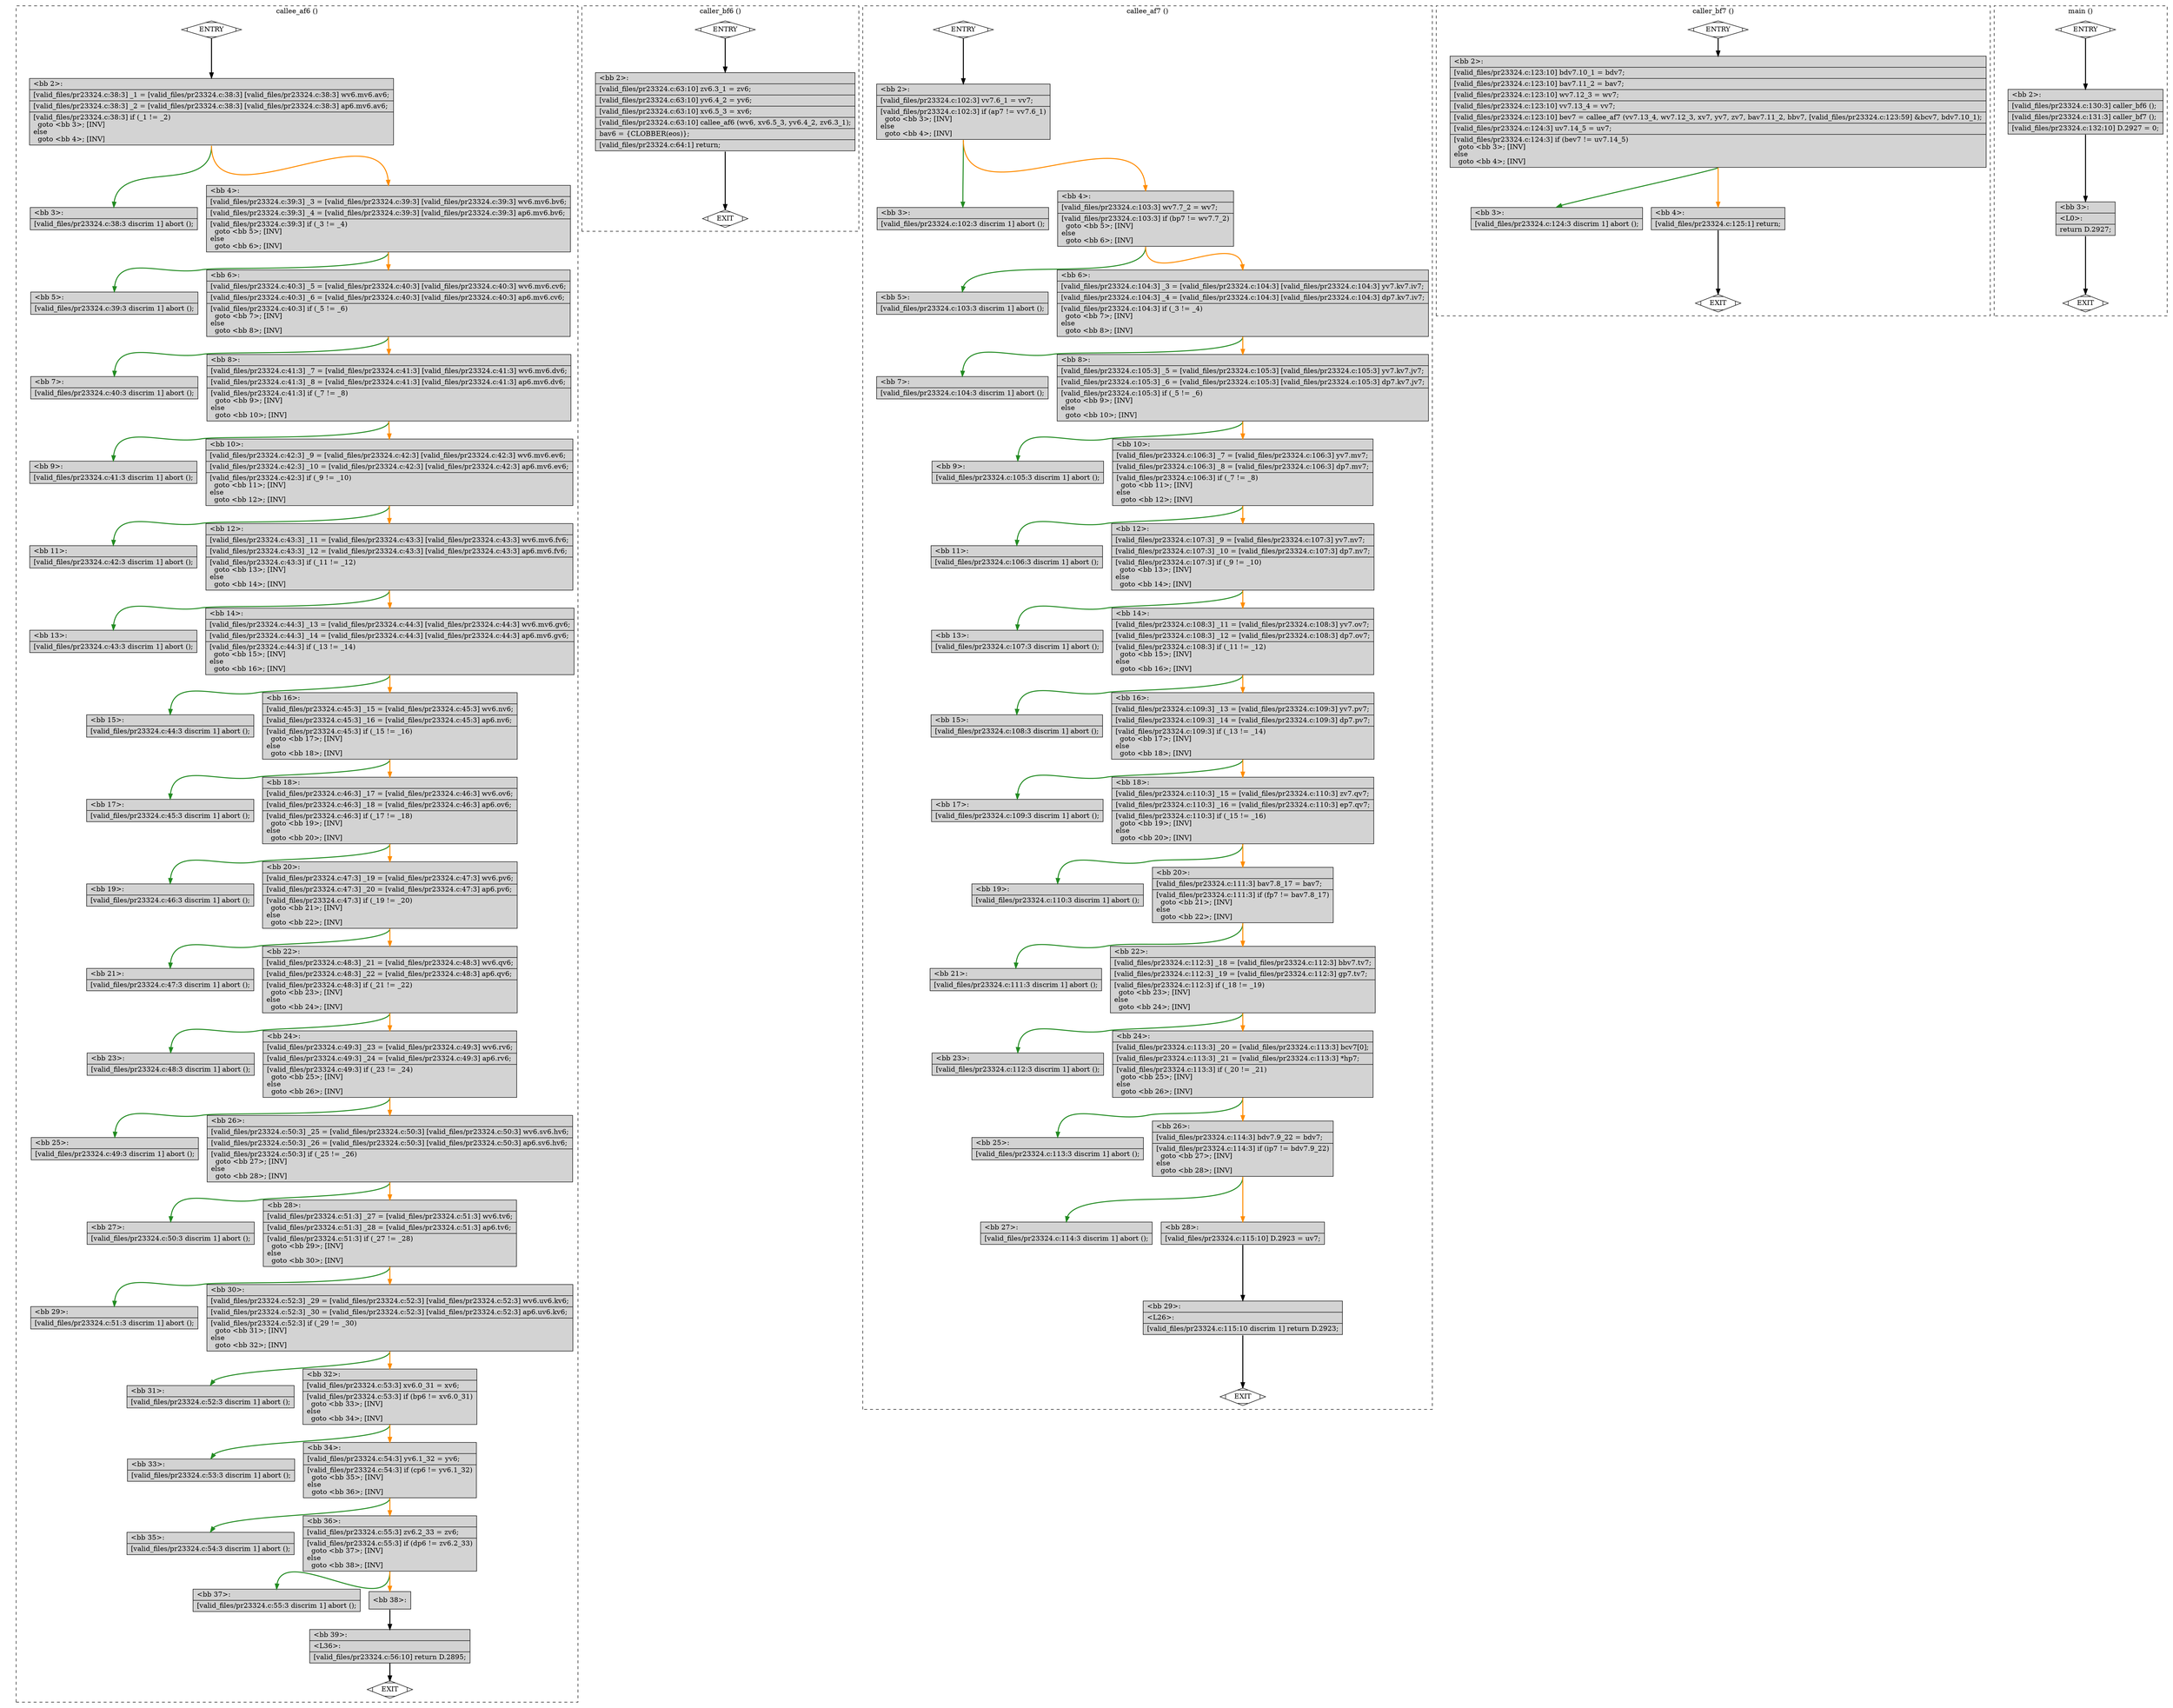 digraph "a-pr23324.c.015t.cfg" {
overlap=false;
subgraph "cluster_callee_af6" {
	style="dashed";
	color="black";
	label="callee_af6 ()";
	fn_0_basic_block_0 [shape=Mdiamond,style=filled,fillcolor=white,label="ENTRY"];

	fn_0_basic_block_1 [shape=Mdiamond,style=filled,fillcolor=white,label="EXIT"];

	fn_0_basic_block_2 [shape=record,style=filled,fillcolor=lightgrey,label="{\<bb\ 2\>:\l\
|[valid_files/pr23324.c:38:3]\ _1\ =\ [valid_files/pr23324.c:38:3]\ [valid_files/pr23324.c:38:3]\ wv6.mv6.av6;\l\
|[valid_files/pr23324.c:38:3]\ _2\ =\ [valid_files/pr23324.c:38:3]\ [valid_files/pr23324.c:38:3]\ ap6.mv6.av6;\l\
|[valid_files/pr23324.c:38:3]\ if\ (_1\ !=\ _2)\l\
\ \ goto\ \<bb\ 3\>;\ [INV]\l\
else\l\
\ \ goto\ \<bb\ 4\>;\ [INV]\l\
}"];

	fn_0_basic_block_3 [shape=record,style=filled,fillcolor=lightgrey,label="{\<bb\ 3\>:\l\
|[valid_files/pr23324.c:38:3\ discrim\ 1]\ abort\ ();\l\
}"];

	fn_0_basic_block_4 [shape=record,style=filled,fillcolor=lightgrey,label="{\<bb\ 4\>:\l\
|[valid_files/pr23324.c:39:3]\ _3\ =\ [valid_files/pr23324.c:39:3]\ [valid_files/pr23324.c:39:3]\ wv6.mv6.bv6;\l\
|[valid_files/pr23324.c:39:3]\ _4\ =\ [valid_files/pr23324.c:39:3]\ [valid_files/pr23324.c:39:3]\ ap6.mv6.bv6;\l\
|[valid_files/pr23324.c:39:3]\ if\ (_3\ !=\ _4)\l\
\ \ goto\ \<bb\ 5\>;\ [INV]\l\
else\l\
\ \ goto\ \<bb\ 6\>;\ [INV]\l\
}"];

	fn_0_basic_block_5 [shape=record,style=filled,fillcolor=lightgrey,label="{\<bb\ 5\>:\l\
|[valid_files/pr23324.c:39:3\ discrim\ 1]\ abort\ ();\l\
}"];

	fn_0_basic_block_6 [shape=record,style=filled,fillcolor=lightgrey,label="{\<bb\ 6\>:\l\
|[valid_files/pr23324.c:40:3]\ _5\ =\ [valid_files/pr23324.c:40:3]\ [valid_files/pr23324.c:40:3]\ wv6.mv6.cv6;\l\
|[valid_files/pr23324.c:40:3]\ _6\ =\ [valid_files/pr23324.c:40:3]\ [valid_files/pr23324.c:40:3]\ ap6.mv6.cv6;\l\
|[valid_files/pr23324.c:40:3]\ if\ (_5\ !=\ _6)\l\
\ \ goto\ \<bb\ 7\>;\ [INV]\l\
else\l\
\ \ goto\ \<bb\ 8\>;\ [INV]\l\
}"];

	fn_0_basic_block_7 [shape=record,style=filled,fillcolor=lightgrey,label="{\<bb\ 7\>:\l\
|[valid_files/pr23324.c:40:3\ discrim\ 1]\ abort\ ();\l\
}"];

	fn_0_basic_block_8 [shape=record,style=filled,fillcolor=lightgrey,label="{\<bb\ 8\>:\l\
|[valid_files/pr23324.c:41:3]\ _7\ =\ [valid_files/pr23324.c:41:3]\ [valid_files/pr23324.c:41:3]\ wv6.mv6.dv6;\l\
|[valid_files/pr23324.c:41:3]\ _8\ =\ [valid_files/pr23324.c:41:3]\ [valid_files/pr23324.c:41:3]\ ap6.mv6.dv6;\l\
|[valid_files/pr23324.c:41:3]\ if\ (_7\ !=\ _8)\l\
\ \ goto\ \<bb\ 9\>;\ [INV]\l\
else\l\
\ \ goto\ \<bb\ 10\>;\ [INV]\l\
}"];

	fn_0_basic_block_9 [shape=record,style=filled,fillcolor=lightgrey,label="{\<bb\ 9\>:\l\
|[valid_files/pr23324.c:41:3\ discrim\ 1]\ abort\ ();\l\
}"];

	fn_0_basic_block_10 [shape=record,style=filled,fillcolor=lightgrey,label="{\<bb\ 10\>:\l\
|[valid_files/pr23324.c:42:3]\ _9\ =\ [valid_files/pr23324.c:42:3]\ [valid_files/pr23324.c:42:3]\ wv6.mv6.ev6;\l\
|[valid_files/pr23324.c:42:3]\ _10\ =\ [valid_files/pr23324.c:42:3]\ [valid_files/pr23324.c:42:3]\ ap6.mv6.ev6;\l\
|[valid_files/pr23324.c:42:3]\ if\ (_9\ !=\ _10)\l\
\ \ goto\ \<bb\ 11\>;\ [INV]\l\
else\l\
\ \ goto\ \<bb\ 12\>;\ [INV]\l\
}"];

	fn_0_basic_block_11 [shape=record,style=filled,fillcolor=lightgrey,label="{\<bb\ 11\>:\l\
|[valid_files/pr23324.c:42:3\ discrim\ 1]\ abort\ ();\l\
}"];

	fn_0_basic_block_12 [shape=record,style=filled,fillcolor=lightgrey,label="{\<bb\ 12\>:\l\
|[valid_files/pr23324.c:43:3]\ _11\ =\ [valid_files/pr23324.c:43:3]\ [valid_files/pr23324.c:43:3]\ wv6.mv6.fv6;\l\
|[valid_files/pr23324.c:43:3]\ _12\ =\ [valid_files/pr23324.c:43:3]\ [valid_files/pr23324.c:43:3]\ ap6.mv6.fv6;\l\
|[valid_files/pr23324.c:43:3]\ if\ (_11\ !=\ _12)\l\
\ \ goto\ \<bb\ 13\>;\ [INV]\l\
else\l\
\ \ goto\ \<bb\ 14\>;\ [INV]\l\
}"];

	fn_0_basic_block_13 [shape=record,style=filled,fillcolor=lightgrey,label="{\<bb\ 13\>:\l\
|[valid_files/pr23324.c:43:3\ discrim\ 1]\ abort\ ();\l\
}"];

	fn_0_basic_block_14 [shape=record,style=filled,fillcolor=lightgrey,label="{\<bb\ 14\>:\l\
|[valid_files/pr23324.c:44:3]\ _13\ =\ [valid_files/pr23324.c:44:3]\ [valid_files/pr23324.c:44:3]\ wv6.mv6.gv6;\l\
|[valid_files/pr23324.c:44:3]\ _14\ =\ [valid_files/pr23324.c:44:3]\ [valid_files/pr23324.c:44:3]\ ap6.mv6.gv6;\l\
|[valid_files/pr23324.c:44:3]\ if\ (_13\ !=\ _14)\l\
\ \ goto\ \<bb\ 15\>;\ [INV]\l\
else\l\
\ \ goto\ \<bb\ 16\>;\ [INV]\l\
}"];

	fn_0_basic_block_15 [shape=record,style=filled,fillcolor=lightgrey,label="{\<bb\ 15\>:\l\
|[valid_files/pr23324.c:44:3\ discrim\ 1]\ abort\ ();\l\
}"];

	fn_0_basic_block_16 [shape=record,style=filled,fillcolor=lightgrey,label="{\<bb\ 16\>:\l\
|[valid_files/pr23324.c:45:3]\ _15\ =\ [valid_files/pr23324.c:45:3]\ wv6.nv6;\l\
|[valid_files/pr23324.c:45:3]\ _16\ =\ [valid_files/pr23324.c:45:3]\ ap6.nv6;\l\
|[valid_files/pr23324.c:45:3]\ if\ (_15\ !=\ _16)\l\
\ \ goto\ \<bb\ 17\>;\ [INV]\l\
else\l\
\ \ goto\ \<bb\ 18\>;\ [INV]\l\
}"];

	fn_0_basic_block_17 [shape=record,style=filled,fillcolor=lightgrey,label="{\<bb\ 17\>:\l\
|[valid_files/pr23324.c:45:3\ discrim\ 1]\ abort\ ();\l\
}"];

	fn_0_basic_block_18 [shape=record,style=filled,fillcolor=lightgrey,label="{\<bb\ 18\>:\l\
|[valid_files/pr23324.c:46:3]\ _17\ =\ [valid_files/pr23324.c:46:3]\ wv6.ov6;\l\
|[valid_files/pr23324.c:46:3]\ _18\ =\ [valid_files/pr23324.c:46:3]\ ap6.ov6;\l\
|[valid_files/pr23324.c:46:3]\ if\ (_17\ !=\ _18)\l\
\ \ goto\ \<bb\ 19\>;\ [INV]\l\
else\l\
\ \ goto\ \<bb\ 20\>;\ [INV]\l\
}"];

	fn_0_basic_block_19 [shape=record,style=filled,fillcolor=lightgrey,label="{\<bb\ 19\>:\l\
|[valid_files/pr23324.c:46:3\ discrim\ 1]\ abort\ ();\l\
}"];

	fn_0_basic_block_20 [shape=record,style=filled,fillcolor=lightgrey,label="{\<bb\ 20\>:\l\
|[valid_files/pr23324.c:47:3]\ _19\ =\ [valid_files/pr23324.c:47:3]\ wv6.pv6;\l\
|[valid_files/pr23324.c:47:3]\ _20\ =\ [valid_files/pr23324.c:47:3]\ ap6.pv6;\l\
|[valid_files/pr23324.c:47:3]\ if\ (_19\ !=\ _20)\l\
\ \ goto\ \<bb\ 21\>;\ [INV]\l\
else\l\
\ \ goto\ \<bb\ 22\>;\ [INV]\l\
}"];

	fn_0_basic_block_21 [shape=record,style=filled,fillcolor=lightgrey,label="{\<bb\ 21\>:\l\
|[valid_files/pr23324.c:47:3\ discrim\ 1]\ abort\ ();\l\
}"];

	fn_0_basic_block_22 [shape=record,style=filled,fillcolor=lightgrey,label="{\<bb\ 22\>:\l\
|[valid_files/pr23324.c:48:3]\ _21\ =\ [valid_files/pr23324.c:48:3]\ wv6.qv6;\l\
|[valid_files/pr23324.c:48:3]\ _22\ =\ [valid_files/pr23324.c:48:3]\ ap6.qv6;\l\
|[valid_files/pr23324.c:48:3]\ if\ (_21\ !=\ _22)\l\
\ \ goto\ \<bb\ 23\>;\ [INV]\l\
else\l\
\ \ goto\ \<bb\ 24\>;\ [INV]\l\
}"];

	fn_0_basic_block_23 [shape=record,style=filled,fillcolor=lightgrey,label="{\<bb\ 23\>:\l\
|[valid_files/pr23324.c:48:3\ discrim\ 1]\ abort\ ();\l\
}"];

	fn_0_basic_block_24 [shape=record,style=filled,fillcolor=lightgrey,label="{\<bb\ 24\>:\l\
|[valid_files/pr23324.c:49:3]\ _23\ =\ [valid_files/pr23324.c:49:3]\ wv6.rv6;\l\
|[valid_files/pr23324.c:49:3]\ _24\ =\ [valid_files/pr23324.c:49:3]\ ap6.rv6;\l\
|[valid_files/pr23324.c:49:3]\ if\ (_23\ !=\ _24)\l\
\ \ goto\ \<bb\ 25\>;\ [INV]\l\
else\l\
\ \ goto\ \<bb\ 26\>;\ [INV]\l\
}"];

	fn_0_basic_block_25 [shape=record,style=filled,fillcolor=lightgrey,label="{\<bb\ 25\>:\l\
|[valid_files/pr23324.c:49:3\ discrim\ 1]\ abort\ ();\l\
}"];

	fn_0_basic_block_26 [shape=record,style=filled,fillcolor=lightgrey,label="{\<bb\ 26\>:\l\
|[valid_files/pr23324.c:50:3]\ _25\ =\ [valid_files/pr23324.c:50:3]\ [valid_files/pr23324.c:50:3]\ wv6.sv6.hv6;\l\
|[valid_files/pr23324.c:50:3]\ _26\ =\ [valid_files/pr23324.c:50:3]\ [valid_files/pr23324.c:50:3]\ ap6.sv6.hv6;\l\
|[valid_files/pr23324.c:50:3]\ if\ (_25\ !=\ _26)\l\
\ \ goto\ \<bb\ 27\>;\ [INV]\l\
else\l\
\ \ goto\ \<bb\ 28\>;\ [INV]\l\
}"];

	fn_0_basic_block_27 [shape=record,style=filled,fillcolor=lightgrey,label="{\<bb\ 27\>:\l\
|[valid_files/pr23324.c:50:3\ discrim\ 1]\ abort\ ();\l\
}"];

	fn_0_basic_block_28 [shape=record,style=filled,fillcolor=lightgrey,label="{\<bb\ 28\>:\l\
|[valid_files/pr23324.c:51:3]\ _27\ =\ [valid_files/pr23324.c:51:3]\ wv6.tv6;\l\
|[valid_files/pr23324.c:51:3]\ _28\ =\ [valid_files/pr23324.c:51:3]\ ap6.tv6;\l\
|[valid_files/pr23324.c:51:3]\ if\ (_27\ !=\ _28)\l\
\ \ goto\ \<bb\ 29\>;\ [INV]\l\
else\l\
\ \ goto\ \<bb\ 30\>;\ [INV]\l\
}"];

	fn_0_basic_block_29 [shape=record,style=filled,fillcolor=lightgrey,label="{\<bb\ 29\>:\l\
|[valid_files/pr23324.c:51:3\ discrim\ 1]\ abort\ ();\l\
}"];

	fn_0_basic_block_30 [shape=record,style=filled,fillcolor=lightgrey,label="{\<bb\ 30\>:\l\
|[valid_files/pr23324.c:52:3]\ _29\ =\ [valid_files/pr23324.c:52:3]\ [valid_files/pr23324.c:52:3]\ wv6.uv6.kv6;\l\
|[valid_files/pr23324.c:52:3]\ _30\ =\ [valid_files/pr23324.c:52:3]\ [valid_files/pr23324.c:52:3]\ ap6.uv6.kv6;\l\
|[valid_files/pr23324.c:52:3]\ if\ (_29\ !=\ _30)\l\
\ \ goto\ \<bb\ 31\>;\ [INV]\l\
else\l\
\ \ goto\ \<bb\ 32\>;\ [INV]\l\
}"];

	fn_0_basic_block_31 [shape=record,style=filled,fillcolor=lightgrey,label="{\<bb\ 31\>:\l\
|[valid_files/pr23324.c:52:3\ discrim\ 1]\ abort\ ();\l\
}"];

	fn_0_basic_block_32 [shape=record,style=filled,fillcolor=lightgrey,label="{\<bb\ 32\>:\l\
|[valid_files/pr23324.c:53:3]\ xv6.0_31\ =\ xv6;\l\
|[valid_files/pr23324.c:53:3]\ if\ (bp6\ !=\ xv6.0_31)\l\
\ \ goto\ \<bb\ 33\>;\ [INV]\l\
else\l\
\ \ goto\ \<bb\ 34\>;\ [INV]\l\
}"];

	fn_0_basic_block_33 [shape=record,style=filled,fillcolor=lightgrey,label="{\<bb\ 33\>:\l\
|[valid_files/pr23324.c:53:3\ discrim\ 1]\ abort\ ();\l\
}"];

	fn_0_basic_block_34 [shape=record,style=filled,fillcolor=lightgrey,label="{\<bb\ 34\>:\l\
|[valid_files/pr23324.c:54:3]\ yv6.1_32\ =\ yv6;\l\
|[valid_files/pr23324.c:54:3]\ if\ (cp6\ !=\ yv6.1_32)\l\
\ \ goto\ \<bb\ 35\>;\ [INV]\l\
else\l\
\ \ goto\ \<bb\ 36\>;\ [INV]\l\
}"];

	fn_0_basic_block_35 [shape=record,style=filled,fillcolor=lightgrey,label="{\<bb\ 35\>:\l\
|[valid_files/pr23324.c:54:3\ discrim\ 1]\ abort\ ();\l\
}"];

	fn_0_basic_block_36 [shape=record,style=filled,fillcolor=lightgrey,label="{\<bb\ 36\>:\l\
|[valid_files/pr23324.c:55:3]\ zv6.2_33\ =\ zv6;\l\
|[valid_files/pr23324.c:55:3]\ if\ (dp6\ !=\ zv6.2_33)\l\
\ \ goto\ \<bb\ 37\>;\ [INV]\l\
else\l\
\ \ goto\ \<bb\ 38\>;\ [INV]\l\
}"];

	fn_0_basic_block_37 [shape=record,style=filled,fillcolor=lightgrey,label="{\<bb\ 37\>:\l\
|[valid_files/pr23324.c:55:3\ discrim\ 1]\ abort\ ();\l\
}"];

	fn_0_basic_block_38 [shape=record,style=filled,fillcolor=lightgrey,label="{\<bb\ 38\>:\l\
}"];

	fn_0_basic_block_39 [shape=record,style=filled,fillcolor=lightgrey,label="{\<bb\ 39\>:\l\
|\<L36\>:\l\
|[valid_files/pr23324.c:56:10]\ return\ D.2895;\l\
}"];

	fn_0_basic_block_0:s -> fn_0_basic_block_2:n [style="solid,bold",color=black,weight=100,constraint=true];
	fn_0_basic_block_2:s -> fn_0_basic_block_3:n [style="solid,bold",color=forestgreen,weight=10,constraint=true];
	fn_0_basic_block_2:s -> fn_0_basic_block_4:n [style="solid,bold",color=darkorange,weight=10,constraint=true];
	fn_0_basic_block_4:s -> fn_0_basic_block_5:n [style="solid,bold",color=forestgreen,weight=10,constraint=true];
	fn_0_basic_block_4:s -> fn_0_basic_block_6:n [style="solid,bold",color=darkorange,weight=10,constraint=true];
	fn_0_basic_block_6:s -> fn_0_basic_block_7:n [style="solid,bold",color=forestgreen,weight=10,constraint=true];
	fn_0_basic_block_6:s -> fn_0_basic_block_8:n [style="solid,bold",color=darkorange,weight=10,constraint=true];
	fn_0_basic_block_8:s -> fn_0_basic_block_9:n [style="solid,bold",color=forestgreen,weight=10,constraint=true];
	fn_0_basic_block_8:s -> fn_0_basic_block_10:n [style="solid,bold",color=darkorange,weight=10,constraint=true];
	fn_0_basic_block_10:s -> fn_0_basic_block_11:n [style="solid,bold",color=forestgreen,weight=10,constraint=true];
	fn_0_basic_block_10:s -> fn_0_basic_block_12:n [style="solid,bold",color=darkorange,weight=10,constraint=true];
	fn_0_basic_block_12:s -> fn_0_basic_block_13:n [style="solid,bold",color=forestgreen,weight=10,constraint=true];
	fn_0_basic_block_12:s -> fn_0_basic_block_14:n [style="solid,bold",color=darkorange,weight=10,constraint=true];
	fn_0_basic_block_14:s -> fn_0_basic_block_15:n [style="solid,bold",color=forestgreen,weight=10,constraint=true];
	fn_0_basic_block_14:s -> fn_0_basic_block_16:n [style="solid,bold",color=darkorange,weight=10,constraint=true];
	fn_0_basic_block_16:s -> fn_0_basic_block_17:n [style="solid,bold",color=forestgreen,weight=10,constraint=true];
	fn_0_basic_block_16:s -> fn_0_basic_block_18:n [style="solid,bold",color=darkorange,weight=10,constraint=true];
	fn_0_basic_block_18:s -> fn_0_basic_block_19:n [style="solid,bold",color=forestgreen,weight=10,constraint=true];
	fn_0_basic_block_18:s -> fn_0_basic_block_20:n [style="solid,bold",color=darkorange,weight=10,constraint=true];
	fn_0_basic_block_20:s -> fn_0_basic_block_21:n [style="solid,bold",color=forestgreen,weight=10,constraint=true];
	fn_0_basic_block_20:s -> fn_0_basic_block_22:n [style="solid,bold",color=darkorange,weight=10,constraint=true];
	fn_0_basic_block_22:s -> fn_0_basic_block_23:n [style="solid,bold",color=forestgreen,weight=10,constraint=true];
	fn_0_basic_block_22:s -> fn_0_basic_block_24:n [style="solid,bold",color=darkorange,weight=10,constraint=true];
	fn_0_basic_block_24:s -> fn_0_basic_block_25:n [style="solid,bold",color=forestgreen,weight=10,constraint=true];
	fn_0_basic_block_24:s -> fn_0_basic_block_26:n [style="solid,bold",color=darkorange,weight=10,constraint=true];
	fn_0_basic_block_26:s -> fn_0_basic_block_27:n [style="solid,bold",color=forestgreen,weight=10,constraint=true];
	fn_0_basic_block_26:s -> fn_0_basic_block_28:n [style="solid,bold",color=darkorange,weight=10,constraint=true];
	fn_0_basic_block_28:s -> fn_0_basic_block_29:n [style="solid,bold",color=forestgreen,weight=10,constraint=true];
	fn_0_basic_block_28:s -> fn_0_basic_block_30:n [style="solid,bold",color=darkorange,weight=10,constraint=true];
	fn_0_basic_block_30:s -> fn_0_basic_block_31:n [style="solid,bold",color=forestgreen,weight=10,constraint=true];
	fn_0_basic_block_30:s -> fn_0_basic_block_32:n [style="solid,bold",color=darkorange,weight=10,constraint=true];
	fn_0_basic_block_32:s -> fn_0_basic_block_33:n [style="solid,bold",color=forestgreen,weight=10,constraint=true];
	fn_0_basic_block_32:s -> fn_0_basic_block_34:n [style="solid,bold",color=darkorange,weight=10,constraint=true];
	fn_0_basic_block_34:s -> fn_0_basic_block_35:n [style="solid,bold",color=forestgreen,weight=10,constraint=true];
	fn_0_basic_block_34:s -> fn_0_basic_block_36:n [style="solid,bold",color=darkorange,weight=10,constraint=true];
	fn_0_basic_block_36:s -> fn_0_basic_block_37:n [style="solid,bold",color=forestgreen,weight=10,constraint=true];
	fn_0_basic_block_36:s -> fn_0_basic_block_38:n [style="solid,bold",color=darkorange,weight=10,constraint=true];
	fn_0_basic_block_38:s -> fn_0_basic_block_39:n [style="solid,bold",color=black,weight=100,constraint=true];
	fn_0_basic_block_39:s -> fn_0_basic_block_1:n [style="solid,bold",color=black,weight=10,constraint=true];
	fn_0_basic_block_0:s -> fn_0_basic_block_1:n [style="invis",constraint=true];
}
subgraph "cluster_caller_bf6" {
	style="dashed";
	color="black";
	label="caller_bf6 ()";
	fn_1_basic_block_0 [shape=Mdiamond,style=filled,fillcolor=white,label="ENTRY"];

	fn_1_basic_block_1 [shape=Mdiamond,style=filled,fillcolor=white,label="EXIT"];

	fn_1_basic_block_2 [shape=record,style=filled,fillcolor=lightgrey,label="{\<bb\ 2\>:\l\
|[valid_files/pr23324.c:63:10]\ zv6.3_1\ =\ zv6;\l\
|[valid_files/pr23324.c:63:10]\ yv6.4_2\ =\ yv6;\l\
|[valid_files/pr23324.c:63:10]\ xv6.5_3\ =\ xv6;\l\
|[valid_files/pr23324.c:63:10]\ callee_af6\ (wv6,\ xv6.5_3,\ yv6.4_2,\ zv6.3_1);\l\
|bav6\ =\ \{CLOBBER(eos)\};\l\
|[valid_files/pr23324.c:64:1]\ return;\l\
}"];

	fn_1_basic_block_0:s -> fn_1_basic_block_2:n [style="solid,bold",color=black,weight=100,constraint=true];
	fn_1_basic_block_2:s -> fn_1_basic_block_1:n [style="solid,bold",color=black,weight=10,constraint=true];
	fn_1_basic_block_0:s -> fn_1_basic_block_1:n [style="invis",constraint=true];
}
subgraph "cluster_callee_af7" {
	style="dashed";
	color="black";
	label="callee_af7 ()";
	fn_2_basic_block_0 [shape=Mdiamond,style=filled,fillcolor=white,label="ENTRY"];

	fn_2_basic_block_1 [shape=Mdiamond,style=filled,fillcolor=white,label="EXIT"];

	fn_2_basic_block_2 [shape=record,style=filled,fillcolor=lightgrey,label="{\<bb\ 2\>:\l\
|[valid_files/pr23324.c:102:3]\ vv7.6_1\ =\ vv7;\l\
|[valid_files/pr23324.c:102:3]\ if\ (ap7\ !=\ vv7.6_1)\l\
\ \ goto\ \<bb\ 3\>;\ [INV]\l\
else\l\
\ \ goto\ \<bb\ 4\>;\ [INV]\l\
}"];

	fn_2_basic_block_3 [shape=record,style=filled,fillcolor=lightgrey,label="{\<bb\ 3\>:\l\
|[valid_files/pr23324.c:102:3\ discrim\ 1]\ abort\ ();\l\
}"];

	fn_2_basic_block_4 [shape=record,style=filled,fillcolor=lightgrey,label="{\<bb\ 4\>:\l\
|[valid_files/pr23324.c:103:3]\ wv7.7_2\ =\ wv7;\l\
|[valid_files/pr23324.c:103:3]\ if\ (bp7\ !=\ wv7.7_2)\l\
\ \ goto\ \<bb\ 5\>;\ [INV]\l\
else\l\
\ \ goto\ \<bb\ 6\>;\ [INV]\l\
}"];

	fn_2_basic_block_5 [shape=record,style=filled,fillcolor=lightgrey,label="{\<bb\ 5\>:\l\
|[valid_files/pr23324.c:103:3\ discrim\ 1]\ abort\ ();\l\
}"];

	fn_2_basic_block_6 [shape=record,style=filled,fillcolor=lightgrey,label="{\<bb\ 6\>:\l\
|[valid_files/pr23324.c:104:3]\ _3\ =\ [valid_files/pr23324.c:104:3]\ [valid_files/pr23324.c:104:3]\ yv7.kv7.iv7;\l\
|[valid_files/pr23324.c:104:3]\ _4\ =\ [valid_files/pr23324.c:104:3]\ [valid_files/pr23324.c:104:3]\ dp7.kv7.iv7;\l\
|[valid_files/pr23324.c:104:3]\ if\ (_3\ !=\ _4)\l\
\ \ goto\ \<bb\ 7\>;\ [INV]\l\
else\l\
\ \ goto\ \<bb\ 8\>;\ [INV]\l\
}"];

	fn_2_basic_block_7 [shape=record,style=filled,fillcolor=lightgrey,label="{\<bb\ 7\>:\l\
|[valid_files/pr23324.c:104:3\ discrim\ 1]\ abort\ ();\l\
}"];

	fn_2_basic_block_8 [shape=record,style=filled,fillcolor=lightgrey,label="{\<bb\ 8\>:\l\
|[valid_files/pr23324.c:105:3]\ _5\ =\ [valid_files/pr23324.c:105:3]\ [valid_files/pr23324.c:105:3]\ yv7.kv7.jv7;\l\
|[valid_files/pr23324.c:105:3]\ _6\ =\ [valid_files/pr23324.c:105:3]\ [valid_files/pr23324.c:105:3]\ dp7.kv7.jv7;\l\
|[valid_files/pr23324.c:105:3]\ if\ (_5\ !=\ _6)\l\
\ \ goto\ \<bb\ 9\>;\ [INV]\l\
else\l\
\ \ goto\ \<bb\ 10\>;\ [INV]\l\
}"];

	fn_2_basic_block_9 [shape=record,style=filled,fillcolor=lightgrey,label="{\<bb\ 9\>:\l\
|[valid_files/pr23324.c:105:3\ discrim\ 1]\ abort\ ();\l\
}"];

	fn_2_basic_block_10 [shape=record,style=filled,fillcolor=lightgrey,label="{\<bb\ 10\>:\l\
|[valid_files/pr23324.c:106:3]\ _7\ =\ [valid_files/pr23324.c:106:3]\ yv7.mv7;\l\
|[valid_files/pr23324.c:106:3]\ _8\ =\ [valid_files/pr23324.c:106:3]\ dp7.mv7;\l\
|[valid_files/pr23324.c:106:3]\ if\ (_7\ !=\ _8)\l\
\ \ goto\ \<bb\ 11\>;\ [INV]\l\
else\l\
\ \ goto\ \<bb\ 12\>;\ [INV]\l\
}"];

	fn_2_basic_block_11 [shape=record,style=filled,fillcolor=lightgrey,label="{\<bb\ 11\>:\l\
|[valid_files/pr23324.c:106:3\ discrim\ 1]\ abort\ ();\l\
}"];

	fn_2_basic_block_12 [shape=record,style=filled,fillcolor=lightgrey,label="{\<bb\ 12\>:\l\
|[valid_files/pr23324.c:107:3]\ _9\ =\ [valid_files/pr23324.c:107:3]\ yv7.nv7;\l\
|[valid_files/pr23324.c:107:3]\ _10\ =\ [valid_files/pr23324.c:107:3]\ dp7.nv7;\l\
|[valid_files/pr23324.c:107:3]\ if\ (_9\ !=\ _10)\l\
\ \ goto\ \<bb\ 13\>;\ [INV]\l\
else\l\
\ \ goto\ \<bb\ 14\>;\ [INV]\l\
}"];

	fn_2_basic_block_13 [shape=record,style=filled,fillcolor=lightgrey,label="{\<bb\ 13\>:\l\
|[valid_files/pr23324.c:107:3\ discrim\ 1]\ abort\ ();\l\
}"];

	fn_2_basic_block_14 [shape=record,style=filled,fillcolor=lightgrey,label="{\<bb\ 14\>:\l\
|[valid_files/pr23324.c:108:3]\ _11\ =\ [valid_files/pr23324.c:108:3]\ yv7.ov7;\l\
|[valid_files/pr23324.c:108:3]\ _12\ =\ [valid_files/pr23324.c:108:3]\ dp7.ov7;\l\
|[valid_files/pr23324.c:108:3]\ if\ (_11\ !=\ _12)\l\
\ \ goto\ \<bb\ 15\>;\ [INV]\l\
else\l\
\ \ goto\ \<bb\ 16\>;\ [INV]\l\
}"];

	fn_2_basic_block_15 [shape=record,style=filled,fillcolor=lightgrey,label="{\<bb\ 15\>:\l\
|[valid_files/pr23324.c:108:3\ discrim\ 1]\ abort\ ();\l\
}"];

	fn_2_basic_block_16 [shape=record,style=filled,fillcolor=lightgrey,label="{\<bb\ 16\>:\l\
|[valid_files/pr23324.c:109:3]\ _13\ =\ [valid_files/pr23324.c:109:3]\ yv7.pv7;\l\
|[valid_files/pr23324.c:109:3]\ _14\ =\ [valid_files/pr23324.c:109:3]\ dp7.pv7;\l\
|[valid_files/pr23324.c:109:3]\ if\ (_13\ !=\ _14)\l\
\ \ goto\ \<bb\ 17\>;\ [INV]\l\
else\l\
\ \ goto\ \<bb\ 18\>;\ [INV]\l\
}"];

	fn_2_basic_block_17 [shape=record,style=filled,fillcolor=lightgrey,label="{\<bb\ 17\>:\l\
|[valid_files/pr23324.c:109:3\ discrim\ 1]\ abort\ ();\l\
}"];

	fn_2_basic_block_18 [shape=record,style=filled,fillcolor=lightgrey,label="{\<bb\ 18\>:\l\
|[valid_files/pr23324.c:110:3]\ _15\ =\ [valid_files/pr23324.c:110:3]\ zv7.qv7;\l\
|[valid_files/pr23324.c:110:3]\ _16\ =\ [valid_files/pr23324.c:110:3]\ ep7.qv7;\l\
|[valid_files/pr23324.c:110:3]\ if\ (_15\ !=\ _16)\l\
\ \ goto\ \<bb\ 19\>;\ [INV]\l\
else\l\
\ \ goto\ \<bb\ 20\>;\ [INV]\l\
}"];

	fn_2_basic_block_19 [shape=record,style=filled,fillcolor=lightgrey,label="{\<bb\ 19\>:\l\
|[valid_files/pr23324.c:110:3\ discrim\ 1]\ abort\ ();\l\
}"];

	fn_2_basic_block_20 [shape=record,style=filled,fillcolor=lightgrey,label="{\<bb\ 20\>:\l\
|[valid_files/pr23324.c:111:3]\ bav7.8_17\ =\ bav7;\l\
|[valid_files/pr23324.c:111:3]\ if\ (fp7\ !=\ bav7.8_17)\l\
\ \ goto\ \<bb\ 21\>;\ [INV]\l\
else\l\
\ \ goto\ \<bb\ 22\>;\ [INV]\l\
}"];

	fn_2_basic_block_21 [shape=record,style=filled,fillcolor=lightgrey,label="{\<bb\ 21\>:\l\
|[valid_files/pr23324.c:111:3\ discrim\ 1]\ abort\ ();\l\
}"];

	fn_2_basic_block_22 [shape=record,style=filled,fillcolor=lightgrey,label="{\<bb\ 22\>:\l\
|[valid_files/pr23324.c:112:3]\ _18\ =\ [valid_files/pr23324.c:112:3]\ bbv7.tv7;\l\
|[valid_files/pr23324.c:112:3]\ _19\ =\ [valid_files/pr23324.c:112:3]\ gp7.tv7;\l\
|[valid_files/pr23324.c:112:3]\ if\ (_18\ !=\ _19)\l\
\ \ goto\ \<bb\ 23\>;\ [INV]\l\
else\l\
\ \ goto\ \<bb\ 24\>;\ [INV]\l\
}"];

	fn_2_basic_block_23 [shape=record,style=filled,fillcolor=lightgrey,label="{\<bb\ 23\>:\l\
|[valid_files/pr23324.c:112:3\ discrim\ 1]\ abort\ ();\l\
}"];

	fn_2_basic_block_24 [shape=record,style=filled,fillcolor=lightgrey,label="{\<bb\ 24\>:\l\
|[valid_files/pr23324.c:113:3]\ _20\ =\ [valid_files/pr23324.c:113:3]\ bcv7[0];\l\
|[valid_files/pr23324.c:113:3]\ _21\ =\ [valid_files/pr23324.c:113:3]\ *hp7;\l\
|[valid_files/pr23324.c:113:3]\ if\ (_20\ !=\ _21)\l\
\ \ goto\ \<bb\ 25\>;\ [INV]\l\
else\l\
\ \ goto\ \<bb\ 26\>;\ [INV]\l\
}"];

	fn_2_basic_block_25 [shape=record,style=filled,fillcolor=lightgrey,label="{\<bb\ 25\>:\l\
|[valid_files/pr23324.c:113:3\ discrim\ 1]\ abort\ ();\l\
}"];

	fn_2_basic_block_26 [shape=record,style=filled,fillcolor=lightgrey,label="{\<bb\ 26\>:\l\
|[valid_files/pr23324.c:114:3]\ bdv7.9_22\ =\ bdv7;\l\
|[valid_files/pr23324.c:114:3]\ if\ (ip7\ !=\ bdv7.9_22)\l\
\ \ goto\ \<bb\ 27\>;\ [INV]\l\
else\l\
\ \ goto\ \<bb\ 28\>;\ [INV]\l\
}"];

	fn_2_basic_block_27 [shape=record,style=filled,fillcolor=lightgrey,label="{\<bb\ 27\>:\l\
|[valid_files/pr23324.c:114:3\ discrim\ 1]\ abort\ ();\l\
}"];

	fn_2_basic_block_28 [shape=record,style=filled,fillcolor=lightgrey,label="{\<bb\ 28\>:\l\
|[valid_files/pr23324.c:115:10]\ D.2923\ =\ uv7;\l\
}"];

	fn_2_basic_block_29 [shape=record,style=filled,fillcolor=lightgrey,label="{\<bb\ 29\>:\l\
|\<L26\>:\l\
|[valid_files/pr23324.c:115:10\ discrim\ 1]\ return\ D.2923;\l\
}"];

	fn_2_basic_block_0:s -> fn_2_basic_block_2:n [style="solid,bold",color=black,weight=100,constraint=true];
	fn_2_basic_block_2:s -> fn_2_basic_block_3:n [style="solid,bold",color=forestgreen,weight=10,constraint=true];
	fn_2_basic_block_2:s -> fn_2_basic_block_4:n [style="solid,bold",color=darkorange,weight=10,constraint=true];
	fn_2_basic_block_4:s -> fn_2_basic_block_5:n [style="solid,bold",color=forestgreen,weight=10,constraint=true];
	fn_2_basic_block_4:s -> fn_2_basic_block_6:n [style="solid,bold",color=darkorange,weight=10,constraint=true];
	fn_2_basic_block_6:s -> fn_2_basic_block_7:n [style="solid,bold",color=forestgreen,weight=10,constraint=true];
	fn_2_basic_block_6:s -> fn_2_basic_block_8:n [style="solid,bold",color=darkorange,weight=10,constraint=true];
	fn_2_basic_block_8:s -> fn_2_basic_block_9:n [style="solid,bold",color=forestgreen,weight=10,constraint=true];
	fn_2_basic_block_8:s -> fn_2_basic_block_10:n [style="solid,bold",color=darkorange,weight=10,constraint=true];
	fn_2_basic_block_10:s -> fn_2_basic_block_11:n [style="solid,bold",color=forestgreen,weight=10,constraint=true];
	fn_2_basic_block_10:s -> fn_2_basic_block_12:n [style="solid,bold",color=darkorange,weight=10,constraint=true];
	fn_2_basic_block_12:s -> fn_2_basic_block_13:n [style="solid,bold",color=forestgreen,weight=10,constraint=true];
	fn_2_basic_block_12:s -> fn_2_basic_block_14:n [style="solid,bold",color=darkorange,weight=10,constraint=true];
	fn_2_basic_block_14:s -> fn_2_basic_block_15:n [style="solid,bold",color=forestgreen,weight=10,constraint=true];
	fn_2_basic_block_14:s -> fn_2_basic_block_16:n [style="solid,bold",color=darkorange,weight=10,constraint=true];
	fn_2_basic_block_16:s -> fn_2_basic_block_17:n [style="solid,bold",color=forestgreen,weight=10,constraint=true];
	fn_2_basic_block_16:s -> fn_2_basic_block_18:n [style="solid,bold",color=darkorange,weight=10,constraint=true];
	fn_2_basic_block_18:s -> fn_2_basic_block_19:n [style="solid,bold",color=forestgreen,weight=10,constraint=true];
	fn_2_basic_block_18:s -> fn_2_basic_block_20:n [style="solid,bold",color=darkorange,weight=10,constraint=true];
	fn_2_basic_block_20:s -> fn_2_basic_block_21:n [style="solid,bold",color=forestgreen,weight=10,constraint=true];
	fn_2_basic_block_20:s -> fn_2_basic_block_22:n [style="solid,bold",color=darkorange,weight=10,constraint=true];
	fn_2_basic_block_22:s -> fn_2_basic_block_23:n [style="solid,bold",color=forestgreen,weight=10,constraint=true];
	fn_2_basic_block_22:s -> fn_2_basic_block_24:n [style="solid,bold",color=darkorange,weight=10,constraint=true];
	fn_2_basic_block_24:s -> fn_2_basic_block_25:n [style="solid,bold",color=forestgreen,weight=10,constraint=true];
	fn_2_basic_block_24:s -> fn_2_basic_block_26:n [style="solid,bold",color=darkorange,weight=10,constraint=true];
	fn_2_basic_block_26:s -> fn_2_basic_block_27:n [style="solid,bold",color=forestgreen,weight=10,constraint=true];
	fn_2_basic_block_26:s -> fn_2_basic_block_28:n [style="solid,bold",color=darkorange,weight=10,constraint=true];
	fn_2_basic_block_28:s -> fn_2_basic_block_29:n [style="solid,bold",color=black,weight=100,constraint=true];
	fn_2_basic_block_29:s -> fn_2_basic_block_1:n [style="solid,bold",color=black,weight=10,constraint=true];
	fn_2_basic_block_0:s -> fn_2_basic_block_1:n [style="invis",constraint=true];
}
subgraph "cluster_caller_bf7" {
	style="dashed";
	color="black";
	label="caller_bf7 ()";
	fn_3_basic_block_0 [shape=Mdiamond,style=filled,fillcolor=white,label="ENTRY"];

	fn_3_basic_block_1 [shape=Mdiamond,style=filled,fillcolor=white,label="EXIT"];

	fn_3_basic_block_2 [shape=record,style=filled,fillcolor=lightgrey,label="{\<bb\ 2\>:\l\
|[valid_files/pr23324.c:123:10]\ bdv7.10_1\ =\ bdv7;\l\
|[valid_files/pr23324.c:123:10]\ bav7.11_2\ =\ bav7;\l\
|[valid_files/pr23324.c:123:10]\ wv7.12_3\ =\ wv7;\l\
|[valid_files/pr23324.c:123:10]\ vv7.13_4\ =\ vv7;\l\
|[valid_files/pr23324.c:123:10]\ bev7\ =\ callee_af7\ (vv7.13_4,\ wv7.12_3,\ xv7,\ yv7,\ zv7,\ bav7.11_2,\ bbv7,\ [valid_files/pr23324.c:123:59]\ &bcv7,\ bdv7.10_1);\l\
|[valid_files/pr23324.c:124:3]\ uv7.14_5\ =\ uv7;\l\
|[valid_files/pr23324.c:124:3]\ if\ (bev7\ !=\ uv7.14_5)\l\
\ \ goto\ \<bb\ 3\>;\ [INV]\l\
else\l\
\ \ goto\ \<bb\ 4\>;\ [INV]\l\
}"];

	fn_3_basic_block_3 [shape=record,style=filled,fillcolor=lightgrey,label="{\<bb\ 3\>:\l\
|[valid_files/pr23324.c:124:3\ discrim\ 1]\ abort\ ();\l\
}"];

	fn_3_basic_block_4 [shape=record,style=filled,fillcolor=lightgrey,label="{\<bb\ 4\>:\l\
|[valid_files/pr23324.c:125:1]\ return;\l\
}"];

	fn_3_basic_block_0:s -> fn_3_basic_block_2:n [style="solid,bold",color=black,weight=100,constraint=true];
	fn_3_basic_block_2:s -> fn_3_basic_block_3:n [style="solid,bold",color=forestgreen,weight=10,constraint=true];
	fn_3_basic_block_2:s -> fn_3_basic_block_4:n [style="solid,bold",color=darkorange,weight=10,constraint=true];
	fn_3_basic_block_4:s -> fn_3_basic_block_1:n [style="solid,bold",color=black,weight=10,constraint=true];
	fn_3_basic_block_0:s -> fn_3_basic_block_1:n [style="invis",constraint=true];
}
subgraph "cluster_main" {
	style="dashed";
	color="black";
	label="main ()";
	fn_4_basic_block_0 [shape=Mdiamond,style=filled,fillcolor=white,label="ENTRY"];

	fn_4_basic_block_1 [shape=Mdiamond,style=filled,fillcolor=white,label="EXIT"];

	fn_4_basic_block_2 [shape=record,style=filled,fillcolor=lightgrey,label="{\<bb\ 2\>:\l\
|[valid_files/pr23324.c:130:3]\ caller_bf6\ ();\l\
|[valid_files/pr23324.c:131:3]\ caller_bf7\ ();\l\
|[valid_files/pr23324.c:132:10]\ D.2927\ =\ 0;\l\
}"];

	fn_4_basic_block_3 [shape=record,style=filled,fillcolor=lightgrey,label="{\<bb\ 3\>:\l\
|\<L0\>:\l\
|return\ D.2927;\l\
}"];

	fn_4_basic_block_0:s -> fn_4_basic_block_2:n [style="solid,bold",color=black,weight=100,constraint=true];
	fn_4_basic_block_2:s -> fn_4_basic_block_3:n [style="solid,bold",color=black,weight=100,constraint=true];
	fn_4_basic_block_3:s -> fn_4_basic_block_1:n [style="solid,bold",color=black,weight=10,constraint=true];
	fn_4_basic_block_0:s -> fn_4_basic_block_1:n [style="invis",constraint=true];
}
}
